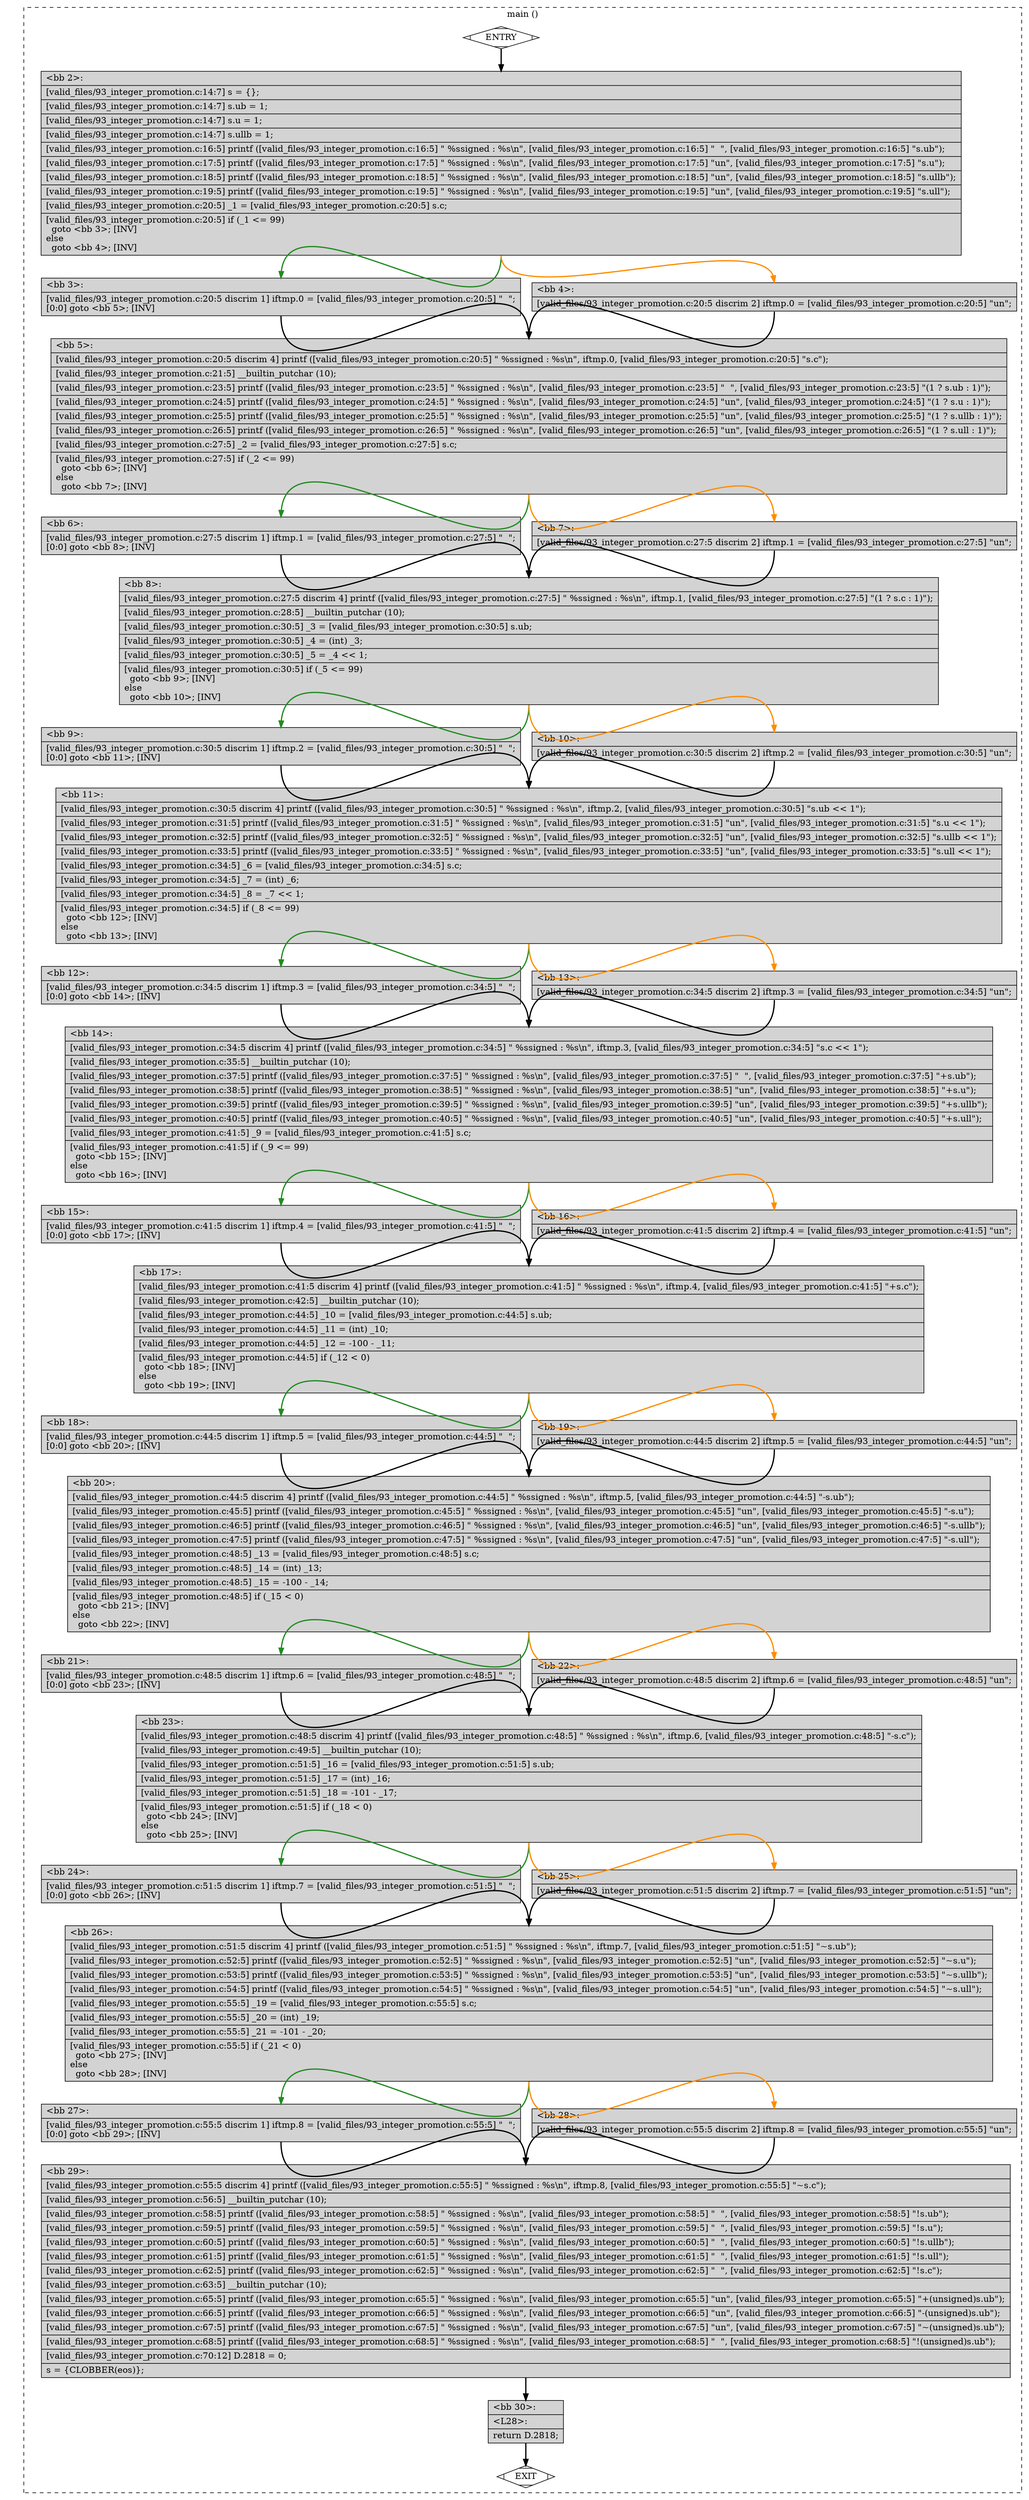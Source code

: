 digraph "a-93_integer_promotion.c.015t.cfg" {
overlap=false;
subgraph "cluster_main" {
	style="dashed";
	color="black";
	label="main ()";
	fn_0_basic_block_0 [shape=Mdiamond,style=filled,fillcolor=white,label="ENTRY"];

	fn_0_basic_block_1 [shape=Mdiamond,style=filled,fillcolor=white,label="EXIT"];

	fn_0_basic_block_2 [shape=record,style=filled,fillcolor=lightgrey,label="{\<bb\ 2\>:\l\
|[valid_files/93_integer_promotion.c:14:7]\ s\ =\ \{\};\l\
|[valid_files/93_integer_promotion.c:14:7]\ s.ub\ =\ 1;\l\
|[valid_files/93_integer_promotion.c:14:7]\ s.u\ =\ 1;\l\
|[valid_files/93_integer_promotion.c:14:7]\ s.ullb\ =\ 1;\l\
|[valid_files/93_integer_promotion.c:16:5]\ printf\ ([valid_files/93_integer_promotion.c:16:5]\ \"\ %ssigned\ :\ %s\\n\",\ [valid_files/93_integer_promotion.c:16:5]\ \"\ \ \",\ [valid_files/93_integer_promotion.c:16:5]\ \"s.ub\");\l\
|[valid_files/93_integer_promotion.c:17:5]\ printf\ ([valid_files/93_integer_promotion.c:17:5]\ \"\ %ssigned\ :\ %s\\n\",\ [valid_files/93_integer_promotion.c:17:5]\ \"un\",\ [valid_files/93_integer_promotion.c:17:5]\ \"s.u\");\l\
|[valid_files/93_integer_promotion.c:18:5]\ printf\ ([valid_files/93_integer_promotion.c:18:5]\ \"\ %ssigned\ :\ %s\\n\",\ [valid_files/93_integer_promotion.c:18:5]\ \"un\",\ [valid_files/93_integer_promotion.c:18:5]\ \"s.ullb\");\l\
|[valid_files/93_integer_promotion.c:19:5]\ printf\ ([valid_files/93_integer_promotion.c:19:5]\ \"\ %ssigned\ :\ %s\\n\",\ [valid_files/93_integer_promotion.c:19:5]\ \"un\",\ [valid_files/93_integer_promotion.c:19:5]\ \"s.ull\");\l\
|[valid_files/93_integer_promotion.c:20:5]\ _1\ =\ [valid_files/93_integer_promotion.c:20:5]\ s.c;\l\
|[valid_files/93_integer_promotion.c:20:5]\ if\ (_1\ \<=\ 99)\l\
\ \ goto\ \<bb\ 3\>;\ [INV]\l\
else\l\
\ \ goto\ \<bb\ 4\>;\ [INV]\l\
}"];

	fn_0_basic_block_3 [shape=record,style=filled,fillcolor=lightgrey,label="{\<bb\ 3\>:\l\
|[valid_files/93_integer_promotion.c:20:5\ discrim\ 1]\ iftmp.0\ =\ [valid_files/93_integer_promotion.c:20:5]\ \"\ \ \";\l\
[0:0]\ goto\ \<bb\ 5\>;\ [INV]\l\
}"];

	fn_0_basic_block_4 [shape=record,style=filled,fillcolor=lightgrey,label="{\<bb\ 4\>:\l\
|[valid_files/93_integer_promotion.c:20:5\ discrim\ 2]\ iftmp.0\ =\ [valid_files/93_integer_promotion.c:20:5]\ \"un\";\l\
}"];

	fn_0_basic_block_5 [shape=record,style=filled,fillcolor=lightgrey,label="{\<bb\ 5\>:\l\
|[valid_files/93_integer_promotion.c:20:5\ discrim\ 4]\ printf\ ([valid_files/93_integer_promotion.c:20:5]\ \"\ %ssigned\ :\ %s\\n\",\ iftmp.0,\ [valid_files/93_integer_promotion.c:20:5]\ \"s.c\");\l\
|[valid_files/93_integer_promotion.c:21:5]\ __builtin_putchar\ (10);\l\
|[valid_files/93_integer_promotion.c:23:5]\ printf\ ([valid_files/93_integer_promotion.c:23:5]\ \"\ %ssigned\ :\ %s\\n\",\ [valid_files/93_integer_promotion.c:23:5]\ \"\ \ \",\ [valid_files/93_integer_promotion.c:23:5]\ \"(1\ ?\ s.ub\ :\ 1)\");\l\
|[valid_files/93_integer_promotion.c:24:5]\ printf\ ([valid_files/93_integer_promotion.c:24:5]\ \"\ %ssigned\ :\ %s\\n\",\ [valid_files/93_integer_promotion.c:24:5]\ \"un\",\ [valid_files/93_integer_promotion.c:24:5]\ \"(1\ ?\ s.u\ :\ 1)\");\l\
|[valid_files/93_integer_promotion.c:25:5]\ printf\ ([valid_files/93_integer_promotion.c:25:5]\ \"\ %ssigned\ :\ %s\\n\",\ [valid_files/93_integer_promotion.c:25:5]\ \"un\",\ [valid_files/93_integer_promotion.c:25:5]\ \"(1\ ?\ s.ullb\ :\ 1)\");\l\
|[valid_files/93_integer_promotion.c:26:5]\ printf\ ([valid_files/93_integer_promotion.c:26:5]\ \"\ %ssigned\ :\ %s\\n\",\ [valid_files/93_integer_promotion.c:26:5]\ \"un\",\ [valid_files/93_integer_promotion.c:26:5]\ \"(1\ ?\ s.ull\ :\ 1)\");\l\
|[valid_files/93_integer_promotion.c:27:5]\ _2\ =\ [valid_files/93_integer_promotion.c:27:5]\ s.c;\l\
|[valid_files/93_integer_promotion.c:27:5]\ if\ (_2\ \<=\ 99)\l\
\ \ goto\ \<bb\ 6\>;\ [INV]\l\
else\l\
\ \ goto\ \<bb\ 7\>;\ [INV]\l\
}"];

	fn_0_basic_block_6 [shape=record,style=filled,fillcolor=lightgrey,label="{\<bb\ 6\>:\l\
|[valid_files/93_integer_promotion.c:27:5\ discrim\ 1]\ iftmp.1\ =\ [valid_files/93_integer_promotion.c:27:5]\ \"\ \ \";\l\
[0:0]\ goto\ \<bb\ 8\>;\ [INV]\l\
}"];

	fn_0_basic_block_7 [shape=record,style=filled,fillcolor=lightgrey,label="{\<bb\ 7\>:\l\
|[valid_files/93_integer_promotion.c:27:5\ discrim\ 2]\ iftmp.1\ =\ [valid_files/93_integer_promotion.c:27:5]\ \"un\";\l\
}"];

	fn_0_basic_block_8 [shape=record,style=filled,fillcolor=lightgrey,label="{\<bb\ 8\>:\l\
|[valid_files/93_integer_promotion.c:27:5\ discrim\ 4]\ printf\ ([valid_files/93_integer_promotion.c:27:5]\ \"\ %ssigned\ :\ %s\\n\",\ iftmp.1,\ [valid_files/93_integer_promotion.c:27:5]\ \"(1\ ?\ s.c\ :\ 1)\");\l\
|[valid_files/93_integer_promotion.c:28:5]\ __builtin_putchar\ (10);\l\
|[valid_files/93_integer_promotion.c:30:5]\ _3\ =\ [valid_files/93_integer_promotion.c:30:5]\ s.ub;\l\
|[valid_files/93_integer_promotion.c:30:5]\ _4\ =\ (int)\ _3;\l\
|[valid_files/93_integer_promotion.c:30:5]\ _5\ =\ _4\ \<\<\ 1;\l\
|[valid_files/93_integer_promotion.c:30:5]\ if\ (_5\ \<=\ 99)\l\
\ \ goto\ \<bb\ 9\>;\ [INV]\l\
else\l\
\ \ goto\ \<bb\ 10\>;\ [INV]\l\
}"];

	fn_0_basic_block_9 [shape=record,style=filled,fillcolor=lightgrey,label="{\<bb\ 9\>:\l\
|[valid_files/93_integer_promotion.c:30:5\ discrim\ 1]\ iftmp.2\ =\ [valid_files/93_integer_promotion.c:30:5]\ \"\ \ \";\l\
[0:0]\ goto\ \<bb\ 11\>;\ [INV]\l\
}"];

	fn_0_basic_block_10 [shape=record,style=filled,fillcolor=lightgrey,label="{\<bb\ 10\>:\l\
|[valid_files/93_integer_promotion.c:30:5\ discrim\ 2]\ iftmp.2\ =\ [valid_files/93_integer_promotion.c:30:5]\ \"un\";\l\
}"];

	fn_0_basic_block_11 [shape=record,style=filled,fillcolor=lightgrey,label="{\<bb\ 11\>:\l\
|[valid_files/93_integer_promotion.c:30:5\ discrim\ 4]\ printf\ ([valid_files/93_integer_promotion.c:30:5]\ \"\ %ssigned\ :\ %s\\n\",\ iftmp.2,\ [valid_files/93_integer_promotion.c:30:5]\ \"s.ub\ \<\<\ 1\");\l\
|[valid_files/93_integer_promotion.c:31:5]\ printf\ ([valid_files/93_integer_promotion.c:31:5]\ \"\ %ssigned\ :\ %s\\n\",\ [valid_files/93_integer_promotion.c:31:5]\ \"un\",\ [valid_files/93_integer_promotion.c:31:5]\ \"s.u\ \<\<\ 1\");\l\
|[valid_files/93_integer_promotion.c:32:5]\ printf\ ([valid_files/93_integer_promotion.c:32:5]\ \"\ %ssigned\ :\ %s\\n\",\ [valid_files/93_integer_promotion.c:32:5]\ \"un\",\ [valid_files/93_integer_promotion.c:32:5]\ \"s.ullb\ \<\<\ 1\");\l\
|[valid_files/93_integer_promotion.c:33:5]\ printf\ ([valid_files/93_integer_promotion.c:33:5]\ \"\ %ssigned\ :\ %s\\n\",\ [valid_files/93_integer_promotion.c:33:5]\ \"un\",\ [valid_files/93_integer_promotion.c:33:5]\ \"s.ull\ \<\<\ 1\");\l\
|[valid_files/93_integer_promotion.c:34:5]\ _6\ =\ [valid_files/93_integer_promotion.c:34:5]\ s.c;\l\
|[valid_files/93_integer_promotion.c:34:5]\ _7\ =\ (int)\ _6;\l\
|[valid_files/93_integer_promotion.c:34:5]\ _8\ =\ _7\ \<\<\ 1;\l\
|[valid_files/93_integer_promotion.c:34:5]\ if\ (_8\ \<=\ 99)\l\
\ \ goto\ \<bb\ 12\>;\ [INV]\l\
else\l\
\ \ goto\ \<bb\ 13\>;\ [INV]\l\
}"];

	fn_0_basic_block_12 [shape=record,style=filled,fillcolor=lightgrey,label="{\<bb\ 12\>:\l\
|[valid_files/93_integer_promotion.c:34:5\ discrim\ 1]\ iftmp.3\ =\ [valid_files/93_integer_promotion.c:34:5]\ \"\ \ \";\l\
[0:0]\ goto\ \<bb\ 14\>;\ [INV]\l\
}"];

	fn_0_basic_block_13 [shape=record,style=filled,fillcolor=lightgrey,label="{\<bb\ 13\>:\l\
|[valid_files/93_integer_promotion.c:34:5\ discrim\ 2]\ iftmp.3\ =\ [valid_files/93_integer_promotion.c:34:5]\ \"un\";\l\
}"];

	fn_0_basic_block_14 [shape=record,style=filled,fillcolor=lightgrey,label="{\<bb\ 14\>:\l\
|[valid_files/93_integer_promotion.c:34:5\ discrim\ 4]\ printf\ ([valid_files/93_integer_promotion.c:34:5]\ \"\ %ssigned\ :\ %s\\n\",\ iftmp.3,\ [valid_files/93_integer_promotion.c:34:5]\ \"s.c\ \<\<\ 1\");\l\
|[valid_files/93_integer_promotion.c:35:5]\ __builtin_putchar\ (10);\l\
|[valid_files/93_integer_promotion.c:37:5]\ printf\ ([valid_files/93_integer_promotion.c:37:5]\ \"\ %ssigned\ :\ %s\\n\",\ [valid_files/93_integer_promotion.c:37:5]\ \"\ \ \",\ [valid_files/93_integer_promotion.c:37:5]\ \"+s.ub\");\l\
|[valid_files/93_integer_promotion.c:38:5]\ printf\ ([valid_files/93_integer_promotion.c:38:5]\ \"\ %ssigned\ :\ %s\\n\",\ [valid_files/93_integer_promotion.c:38:5]\ \"un\",\ [valid_files/93_integer_promotion.c:38:5]\ \"+s.u\");\l\
|[valid_files/93_integer_promotion.c:39:5]\ printf\ ([valid_files/93_integer_promotion.c:39:5]\ \"\ %ssigned\ :\ %s\\n\",\ [valid_files/93_integer_promotion.c:39:5]\ \"un\",\ [valid_files/93_integer_promotion.c:39:5]\ \"+s.ullb\");\l\
|[valid_files/93_integer_promotion.c:40:5]\ printf\ ([valid_files/93_integer_promotion.c:40:5]\ \"\ %ssigned\ :\ %s\\n\",\ [valid_files/93_integer_promotion.c:40:5]\ \"un\",\ [valid_files/93_integer_promotion.c:40:5]\ \"+s.ull\");\l\
|[valid_files/93_integer_promotion.c:41:5]\ _9\ =\ [valid_files/93_integer_promotion.c:41:5]\ s.c;\l\
|[valid_files/93_integer_promotion.c:41:5]\ if\ (_9\ \<=\ 99)\l\
\ \ goto\ \<bb\ 15\>;\ [INV]\l\
else\l\
\ \ goto\ \<bb\ 16\>;\ [INV]\l\
}"];

	fn_0_basic_block_15 [shape=record,style=filled,fillcolor=lightgrey,label="{\<bb\ 15\>:\l\
|[valid_files/93_integer_promotion.c:41:5\ discrim\ 1]\ iftmp.4\ =\ [valid_files/93_integer_promotion.c:41:5]\ \"\ \ \";\l\
[0:0]\ goto\ \<bb\ 17\>;\ [INV]\l\
}"];

	fn_0_basic_block_16 [shape=record,style=filled,fillcolor=lightgrey,label="{\<bb\ 16\>:\l\
|[valid_files/93_integer_promotion.c:41:5\ discrim\ 2]\ iftmp.4\ =\ [valid_files/93_integer_promotion.c:41:5]\ \"un\";\l\
}"];

	fn_0_basic_block_17 [shape=record,style=filled,fillcolor=lightgrey,label="{\<bb\ 17\>:\l\
|[valid_files/93_integer_promotion.c:41:5\ discrim\ 4]\ printf\ ([valid_files/93_integer_promotion.c:41:5]\ \"\ %ssigned\ :\ %s\\n\",\ iftmp.4,\ [valid_files/93_integer_promotion.c:41:5]\ \"+s.c\");\l\
|[valid_files/93_integer_promotion.c:42:5]\ __builtin_putchar\ (10);\l\
|[valid_files/93_integer_promotion.c:44:5]\ _10\ =\ [valid_files/93_integer_promotion.c:44:5]\ s.ub;\l\
|[valid_files/93_integer_promotion.c:44:5]\ _11\ =\ (int)\ _10;\l\
|[valid_files/93_integer_promotion.c:44:5]\ _12\ =\ -100\ -\ _11;\l\
|[valid_files/93_integer_promotion.c:44:5]\ if\ (_12\ \<\ 0)\l\
\ \ goto\ \<bb\ 18\>;\ [INV]\l\
else\l\
\ \ goto\ \<bb\ 19\>;\ [INV]\l\
}"];

	fn_0_basic_block_18 [shape=record,style=filled,fillcolor=lightgrey,label="{\<bb\ 18\>:\l\
|[valid_files/93_integer_promotion.c:44:5\ discrim\ 1]\ iftmp.5\ =\ [valid_files/93_integer_promotion.c:44:5]\ \"\ \ \";\l\
[0:0]\ goto\ \<bb\ 20\>;\ [INV]\l\
}"];

	fn_0_basic_block_19 [shape=record,style=filled,fillcolor=lightgrey,label="{\<bb\ 19\>:\l\
|[valid_files/93_integer_promotion.c:44:5\ discrim\ 2]\ iftmp.5\ =\ [valid_files/93_integer_promotion.c:44:5]\ \"un\";\l\
}"];

	fn_0_basic_block_20 [shape=record,style=filled,fillcolor=lightgrey,label="{\<bb\ 20\>:\l\
|[valid_files/93_integer_promotion.c:44:5\ discrim\ 4]\ printf\ ([valid_files/93_integer_promotion.c:44:5]\ \"\ %ssigned\ :\ %s\\n\",\ iftmp.5,\ [valid_files/93_integer_promotion.c:44:5]\ \"-s.ub\");\l\
|[valid_files/93_integer_promotion.c:45:5]\ printf\ ([valid_files/93_integer_promotion.c:45:5]\ \"\ %ssigned\ :\ %s\\n\",\ [valid_files/93_integer_promotion.c:45:5]\ \"un\",\ [valid_files/93_integer_promotion.c:45:5]\ \"-s.u\");\l\
|[valid_files/93_integer_promotion.c:46:5]\ printf\ ([valid_files/93_integer_promotion.c:46:5]\ \"\ %ssigned\ :\ %s\\n\",\ [valid_files/93_integer_promotion.c:46:5]\ \"un\",\ [valid_files/93_integer_promotion.c:46:5]\ \"-s.ullb\");\l\
|[valid_files/93_integer_promotion.c:47:5]\ printf\ ([valid_files/93_integer_promotion.c:47:5]\ \"\ %ssigned\ :\ %s\\n\",\ [valid_files/93_integer_promotion.c:47:5]\ \"un\",\ [valid_files/93_integer_promotion.c:47:5]\ \"-s.ull\");\l\
|[valid_files/93_integer_promotion.c:48:5]\ _13\ =\ [valid_files/93_integer_promotion.c:48:5]\ s.c;\l\
|[valid_files/93_integer_promotion.c:48:5]\ _14\ =\ (int)\ _13;\l\
|[valid_files/93_integer_promotion.c:48:5]\ _15\ =\ -100\ -\ _14;\l\
|[valid_files/93_integer_promotion.c:48:5]\ if\ (_15\ \<\ 0)\l\
\ \ goto\ \<bb\ 21\>;\ [INV]\l\
else\l\
\ \ goto\ \<bb\ 22\>;\ [INV]\l\
}"];

	fn_0_basic_block_21 [shape=record,style=filled,fillcolor=lightgrey,label="{\<bb\ 21\>:\l\
|[valid_files/93_integer_promotion.c:48:5\ discrim\ 1]\ iftmp.6\ =\ [valid_files/93_integer_promotion.c:48:5]\ \"\ \ \";\l\
[0:0]\ goto\ \<bb\ 23\>;\ [INV]\l\
}"];

	fn_0_basic_block_22 [shape=record,style=filled,fillcolor=lightgrey,label="{\<bb\ 22\>:\l\
|[valid_files/93_integer_promotion.c:48:5\ discrim\ 2]\ iftmp.6\ =\ [valid_files/93_integer_promotion.c:48:5]\ \"un\";\l\
}"];

	fn_0_basic_block_23 [shape=record,style=filled,fillcolor=lightgrey,label="{\<bb\ 23\>:\l\
|[valid_files/93_integer_promotion.c:48:5\ discrim\ 4]\ printf\ ([valid_files/93_integer_promotion.c:48:5]\ \"\ %ssigned\ :\ %s\\n\",\ iftmp.6,\ [valid_files/93_integer_promotion.c:48:5]\ \"-s.c\");\l\
|[valid_files/93_integer_promotion.c:49:5]\ __builtin_putchar\ (10);\l\
|[valid_files/93_integer_promotion.c:51:5]\ _16\ =\ [valid_files/93_integer_promotion.c:51:5]\ s.ub;\l\
|[valid_files/93_integer_promotion.c:51:5]\ _17\ =\ (int)\ _16;\l\
|[valid_files/93_integer_promotion.c:51:5]\ _18\ =\ -101\ -\ _17;\l\
|[valid_files/93_integer_promotion.c:51:5]\ if\ (_18\ \<\ 0)\l\
\ \ goto\ \<bb\ 24\>;\ [INV]\l\
else\l\
\ \ goto\ \<bb\ 25\>;\ [INV]\l\
}"];

	fn_0_basic_block_24 [shape=record,style=filled,fillcolor=lightgrey,label="{\<bb\ 24\>:\l\
|[valid_files/93_integer_promotion.c:51:5\ discrim\ 1]\ iftmp.7\ =\ [valid_files/93_integer_promotion.c:51:5]\ \"\ \ \";\l\
[0:0]\ goto\ \<bb\ 26\>;\ [INV]\l\
}"];

	fn_0_basic_block_25 [shape=record,style=filled,fillcolor=lightgrey,label="{\<bb\ 25\>:\l\
|[valid_files/93_integer_promotion.c:51:5\ discrim\ 2]\ iftmp.7\ =\ [valid_files/93_integer_promotion.c:51:5]\ \"un\";\l\
}"];

	fn_0_basic_block_26 [shape=record,style=filled,fillcolor=lightgrey,label="{\<bb\ 26\>:\l\
|[valid_files/93_integer_promotion.c:51:5\ discrim\ 4]\ printf\ ([valid_files/93_integer_promotion.c:51:5]\ \"\ %ssigned\ :\ %s\\n\",\ iftmp.7,\ [valid_files/93_integer_promotion.c:51:5]\ \"~s.ub\");\l\
|[valid_files/93_integer_promotion.c:52:5]\ printf\ ([valid_files/93_integer_promotion.c:52:5]\ \"\ %ssigned\ :\ %s\\n\",\ [valid_files/93_integer_promotion.c:52:5]\ \"un\",\ [valid_files/93_integer_promotion.c:52:5]\ \"~s.u\");\l\
|[valid_files/93_integer_promotion.c:53:5]\ printf\ ([valid_files/93_integer_promotion.c:53:5]\ \"\ %ssigned\ :\ %s\\n\",\ [valid_files/93_integer_promotion.c:53:5]\ \"un\",\ [valid_files/93_integer_promotion.c:53:5]\ \"~s.ullb\");\l\
|[valid_files/93_integer_promotion.c:54:5]\ printf\ ([valid_files/93_integer_promotion.c:54:5]\ \"\ %ssigned\ :\ %s\\n\",\ [valid_files/93_integer_promotion.c:54:5]\ \"un\",\ [valid_files/93_integer_promotion.c:54:5]\ \"~s.ull\");\l\
|[valid_files/93_integer_promotion.c:55:5]\ _19\ =\ [valid_files/93_integer_promotion.c:55:5]\ s.c;\l\
|[valid_files/93_integer_promotion.c:55:5]\ _20\ =\ (int)\ _19;\l\
|[valid_files/93_integer_promotion.c:55:5]\ _21\ =\ -101\ -\ _20;\l\
|[valid_files/93_integer_promotion.c:55:5]\ if\ (_21\ \<\ 0)\l\
\ \ goto\ \<bb\ 27\>;\ [INV]\l\
else\l\
\ \ goto\ \<bb\ 28\>;\ [INV]\l\
}"];

	fn_0_basic_block_27 [shape=record,style=filled,fillcolor=lightgrey,label="{\<bb\ 27\>:\l\
|[valid_files/93_integer_promotion.c:55:5\ discrim\ 1]\ iftmp.8\ =\ [valid_files/93_integer_promotion.c:55:5]\ \"\ \ \";\l\
[0:0]\ goto\ \<bb\ 29\>;\ [INV]\l\
}"];

	fn_0_basic_block_28 [shape=record,style=filled,fillcolor=lightgrey,label="{\<bb\ 28\>:\l\
|[valid_files/93_integer_promotion.c:55:5\ discrim\ 2]\ iftmp.8\ =\ [valid_files/93_integer_promotion.c:55:5]\ \"un\";\l\
}"];

	fn_0_basic_block_29 [shape=record,style=filled,fillcolor=lightgrey,label="{\<bb\ 29\>:\l\
|[valid_files/93_integer_promotion.c:55:5\ discrim\ 4]\ printf\ ([valid_files/93_integer_promotion.c:55:5]\ \"\ %ssigned\ :\ %s\\n\",\ iftmp.8,\ [valid_files/93_integer_promotion.c:55:5]\ \"~s.c\");\l\
|[valid_files/93_integer_promotion.c:56:5]\ __builtin_putchar\ (10);\l\
|[valid_files/93_integer_promotion.c:58:5]\ printf\ ([valid_files/93_integer_promotion.c:58:5]\ \"\ %ssigned\ :\ %s\\n\",\ [valid_files/93_integer_promotion.c:58:5]\ \"\ \ \",\ [valid_files/93_integer_promotion.c:58:5]\ \"!s.ub\");\l\
|[valid_files/93_integer_promotion.c:59:5]\ printf\ ([valid_files/93_integer_promotion.c:59:5]\ \"\ %ssigned\ :\ %s\\n\",\ [valid_files/93_integer_promotion.c:59:5]\ \"\ \ \",\ [valid_files/93_integer_promotion.c:59:5]\ \"!s.u\");\l\
|[valid_files/93_integer_promotion.c:60:5]\ printf\ ([valid_files/93_integer_promotion.c:60:5]\ \"\ %ssigned\ :\ %s\\n\",\ [valid_files/93_integer_promotion.c:60:5]\ \"\ \ \",\ [valid_files/93_integer_promotion.c:60:5]\ \"!s.ullb\");\l\
|[valid_files/93_integer_promotion.c:61:5]\ printf\ ([valid_files/93_integer_promotion.c:61:5]\ \"\ %ssigned\ :\ %s\\n\",\ [valid_files/93_integer_promotion.c:61:5]\ \"\ \ \",\ [valid_files/93_integer_promotion.c:61:5]\ \"!s.ull\");\l\
|[valid_files/93_integer_promotion.c:62:5]\ printf\ ([valid_files/93_integer_promotion.c:62:5]\ \"\ %ssigned\ :\ %s\\n\",\ [valid_files/93_integer_promotion.c:62:5]\ \"\ \ \",\ [valid_files/93_integer_promotion.c:62:5]\ \"!s.c\");\l\
|[valid_files/93_integer_promotion.c:63:5]\ __builtin_putchar\ (10);\l\
|[valid_files/93_integer_promotion.c:65:5]\ printf\ ([valid_files/93_integer_promotion.c:65:5]\ \"\ %ssigned\ :\ %s\\n\",\ [valid_files/93_integer_promotion.c:65:5]\ \"un\",\ [valid_files/93_integer_promotion.c:65:5]\ \"+(unsigned)s.ub\");\l\
|[valid_files/93_integer_promotion.c:66:5]\ printf\ ([valid_files/93_integer_promotion.c:66:5]\ \"\ %ssigned\ :\ %s\\n\",\ [valid_files/93_integer_promotion.c:66:5]\ \"un\",\ [valid_files/93_integer_promotion.c:66:5]\ \"-(unsigned)s.ub\");\l\
|[valid_files/93_integer_promotion.c:67:5]\ printf\ ([valid_files/93_integer_promotion.c:67:5]\ \"\ %ssigned\ :\ %s\\n\",\ [valid_files/93_integer_promotion.c:67:5]\ \"un\",\ [valid_files/93_integer_promotion.c:67:5]\ \"~(unsigned)s.ub\");\l\
|[valid_files/93_integer_promotion.c:68:5]\ printf\ ([valid_files/93_integer_promotion.c:68:5]\ \"\ %ssigned\ :\ %s\\n\",\ [valid_files/93_integer_promotion.c:68:5]\ \"\ \ \",\ [valid_files/93_integer_promotion.c:68:5]\ \"!(unsigned)s.ub\");\l\
|[valid_files/93_integer_promotion.c:70:12]\ D.2818\ =\ 0;\l\
|s\ =\ \{CLOBBER(eos)\};\l\
}"];

	fn_0_basic_block_30 [shape=record,style=filled,fillcolor=lightgrey,label="{\<bb\ 30\>:\l\
|\<L28\>:\l\
|return\ D.2818;\l\
}"];

	fn_0_basic_block_0:s -> fn_0_basic_block_2:n [style="solid,bold",color=black,weight=100,constraint=true];
	fn_0_basic_block_2:s -> fn_0_basic_block_3:n [style="solid,bold",color=forestgreen,weight=10,constraint=true];
	fn_0_basic_block_2:s -> fn_0_basic_block_4:n [style="solid,bold",color=darkorange,weight=10,constraint=true];
	fn_0_basic_block_3:s -> fn_0_basic_block_5:n [style="solid,bold",color=black,weight=100,constraint=true];
	fn_0_basic_block_4:s -> fn_0_basic_block_5:n [style="solid,bold",color=black,weight=100,constraint=true];
	fn_0_basic_block_5:s -> fn_0_basic_block_6:n [style="solid,bold",color=forestgreen,weight=10,constraint=true];
	fn_0_basic_block_5:s -> fn_0_basic_block_7:n [style="solid,bold",color=darkorange,weight=10,constraint=true];
	fn_0_basic_block_6:s -> fn_0_basic_block_8:n [style="solid,bold",color=black,weight=100,constraint=true];
	fn_0_basic_block_7:s -> fn_0_basic_block_8:n [style="solid,bold",color=black,weight=100,constraint=true];
	fn_0_basic_block_8:s -> fn_0_basic_block_9:n [style="solid,bold",color=forestgreen,weight=10,constraint=true];
	fn_0_basic_block_8:s -> fn_0_basic_block_10:n [style="solid,bold",color=darkorange,weight=10,constraint=true];
	fn_0_basic_block_9:s -> fn_0_basic_block_11:n [style="solid,bold",color=black,weight=100,constraint=true];
	fn_0_basic_block_10:s -> fn_0_basic_block_11:n [style="solid,bold",color=black,weight=100,constraint=true];
	fn_0_basic_block_11:s -> fn_0_basic_block_12:n [style="solid,bold",color=forestgreen,weight=10,constraint=true];
	fn_0_basic_block_11:s -> fn_0_basic_block_13:n [style="solid,bold",color=darkorange,weight=10,constraint=true];
	fn_0_basic_block_12:s -> fn_0_basic_block_14:n [style="solid,bold",color=black,weight=100,constraint=true];
	fn_0_basic_block_13:s -> fn_0_basic_block_14:n [style="solid,bold",color=black,weight=100,constraint=true];
	fn_0_basic_block_14:s -> fn_0_basic_block_15:n [style="solid,bold",color=forestgreen,weight=10,constraint=true];
	fn_0_basic_block_14:s -> fn_0_basic_block_16:n [style="solid,bold",color=darkorange,weight=10,constraint=true];
	fn_0_basic_block_15:s -> fn_0_basic_block_17:n [style="solid,bold",color=black,weight=100,constraint=true];
	fn_0_basic_block_16:s -> fn_0_basic_block_17:n [style="solid,bold",color=black,weight=100,constraint=true];
	fn_0_basic_block_17:s -> fn_0_basic_block_18:n [style="solid,bold",color=forestgreen,weight=10,constraint=true];
	fn_0_basic_block_17:s -> fn_0_basic_block_19:n [style="solid,bold",color=darkorange,weight=10,constraint=true];
	fn_0_basic_block_18:s -> fn_0_basic_block_20:n [style="solid,bold",color=black,weight=100,constraint=true];
	fn_0_basic_block_19:s -> fn_0_basic_block_20:n [style="solid,bold",color=black,weight=100,constraint=true];
	fn_0_basic_block_20:s -> fn_0_basic_block_21:n [style="solid,bold",color=forestgreen,weight=10,constraint=true];
	fn_0_basic_block_20:s -> fn_0_basic_block_22:n [style="solid,bold",color=darkorange,weight=10,constraint=true];
	fn_0_basic_block_21:s -> fn_0_basic_block_23:n [style="solid,bold",color=black,weight=100,constraint=true];
	fn_0_basic_block_22:s -> fn_0_basic_block_23:n [style="solid,bold",color=black,weight=100,constraint=true];
	fn_0_basic_block_23:s -> fn_0_basic_block_24:n [style="solid,bold",color=forestgreen,weight=10,constraint=true];
	fn_0_basic_block_23:s -> fn_0_basic_block_25:n [style="solid,bold",color=darkorange,weight=10,constraint=true];
	fn_0_basic_block_24:s -> fn_0_basic_block_26:n [style="solid,bold",color=black,weight=100,constraint=true];
	fn_0_basic_block_25:s -> fn_0_basic_block_26:n [style="solid,bold",color=black,weight=100,constraint=true];
	fn_0_basic_block_26:s -> fn_0_basic_block_27:n [style="solid,bold",color=forestgreen,weight=10,constraint=true];
	fn_0_basic_block_26:s -> fn_0_basic_block_28:n [style="solid,bold",color=darkorange,weight=10,constraint=true];
	fn_0_basic_block_27:s -> fn_0_basic_block_29:n [style="solid,bold",color=black,weight=100,constraint=true];
	fn_0_basic_block_28:s -> fn_0_basic_block_29:n [style="solid,bold",color=black,weight=100,constraint=true];
	fn_0_basic_block_29:s -> fn_0_basic_block_30:n [style="solid,bold",color=black,weight=100,constraint=true];
	fn_0_basic_block_30:s -> fn_0_basic_block_1:n [style="solid,bold",color=black,weight=10,constraint=true];
	fn_0_basic_block_0:s -> fn_0_basic_block_1:n [style="invis",constraint=true];
}
}
